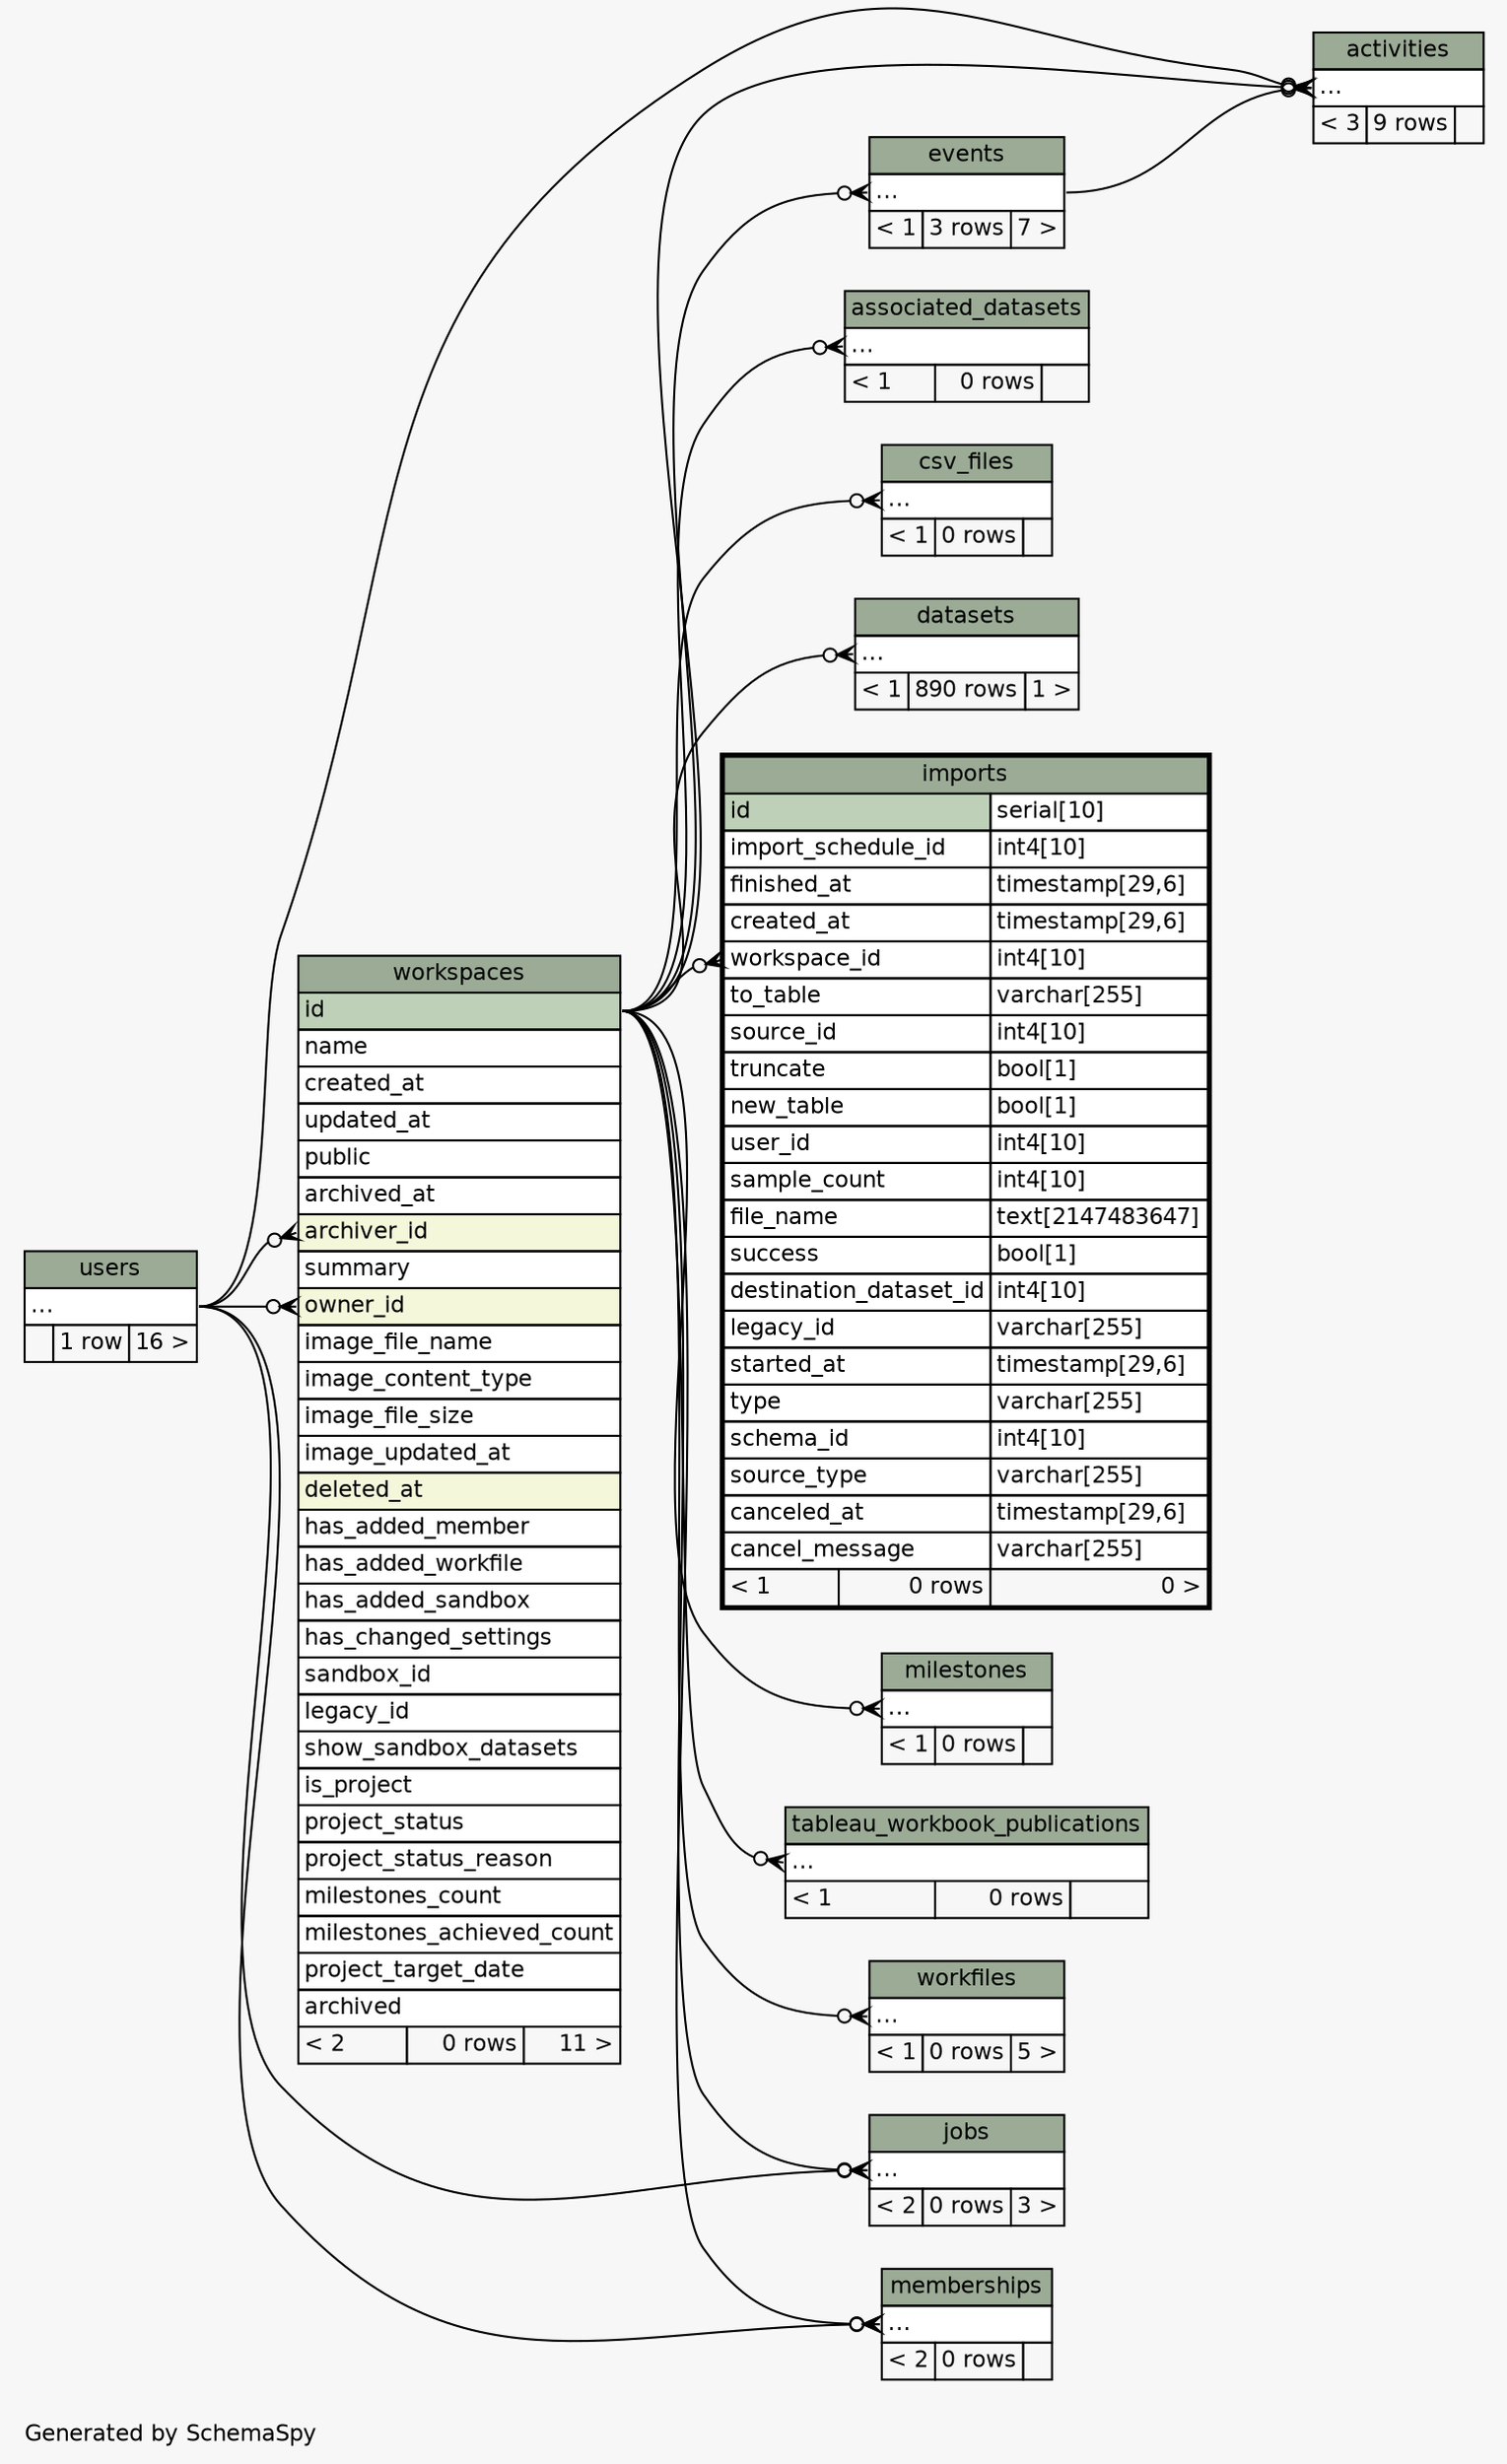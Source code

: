 // dot 2.36.0 on Mac OS X 10.10
// SchemaSpy rev 590
digraph "twoDegreesRelationshipsDiagram" {
  graph [
    rankdir="RL"
    bgcolor="#f7f7f7"
    label="\nGenerated by SchemaSpy"
    labeljust="l"
    nodesep="0.18"
    ranksep="0.46"
    fontname="Helvetica"
    fontsize="11"
  ];
  node [
    fontname="Helvetica"
    fontsize="11"
    shape="plaintext"
  ];
  edge [
    arrowsize="0.8"
  ];
  "activities":"elipses":w -> "users":"elipses":e [arrowhead=none dir=back arrowtail=crowodot];
  "activities":"elipses":w -> "workspaces":"id":e [arrowhead=none dir=back arrowtail=crowodot];
  "activities":"elipses":w -> "events":"elipses":e [arrowhead=none dir=back arrowtail=crowodot];
  "associated_datasets":"elipses":w -> "workspaces":"id":e [arrowhead=none dir=back arrowtail=crowodot];
  "csv_files":"elipses":w -> "workspaces":"id":e [arrowhead=none dir=back arrowtail=crowodot];
  "datasets":"elipses":w -> "workspaces":"id":e [arrowhead=none dir=back arrowtail=crowodot];
  "events":"elipses":w -> "workspaces":"id":e [arrowhead=none dir=back arrowtail=crowodot];
  "imports":"workspace_id":w -> "workspaces":"id":e [arrowhead=none dir=back arrowtail=crowodot];
  "jobs":"elipses":w -> "users":"elipses":e [arrowhead=none dir=back arrowtail=crowodot];
  "jobs":"elipses":w -> "workspaces":"id":e [arrowhead=none dir=back arrowtail=crowodot];
  "memberships":"elipses":w -> "users":"elipses":e [arrowhead=none dir=back arrowtail=crowodot];
  "memberships":"elipses":w -> "workspaces":"id":e [arrowhead=none dir=back arrowtail=crowodot];
  "milestones":"elipses":w -> "workspaces":"id":e [arrowhead=none dir=back arrowtail=crowodot];
  "tableau_workbook_publications":"elipses":w -> "workspaces":"id":e [arrowhead=none dir=back arrowtail=crowodot];
  "workfiles":"elipses":w -> "workspaces":"id":e [arrowhead=none dir=back arrowtail=crowodot];
  "workspaces":"archiver_id":w -> "users":"elipses":e [arrowhead=none dir=back arrowtail=crowodot];
  "workspaces":"owner_id":w -> "users":"elipses":e [arrowhead=none dir=back arrowtail=crowodot];
  "activities" [
    label=<
    <TABLE BORDER="0" CELLBORDER="1" CELLSPACING="0" BGCOLOR="#ffffff">
      <TR><TD COLSPAN="3" BGCOLOR="#9bab96" ALIGN="CENTER">activities</TD></TR>
      <TR><TD PORT="elipses" COLSPAN="3" ALIGN="LEFT">...</TD></TR>
      <TR><TD ALIGN="LEFT" BGCOLOR="#f7f7f7">&lt; 3</TD><TD ALIGN="RIGHT" BGCOLOR="#f7f7f7">9 rows</TD><TD ALIGN="RIGHT" BGCOLOR="#f7f7f7">  </TD></TR>
    </TABLE>>
    URL="activities.html"
    tooltip="activities"
  ];
  "associated_datasets" [
    label=<
    <TABLE BORDER="0" CELLBORDER="1" CELLSPACING="0" BGCOLOR="#ffffff">
      <TR><TD COLSPAN="3" BGCOLOR="#9bab96" ALIGN="CENTER">associated_datasets</TD></TR>
      <TR><TD PORT="elipses" COLSPAN="3" ALIGN="LEFT">...</TD></TR>
      <TR><TD ALIGN="LEFT" BGCOLOR="#f7f7f7">&lt; 1</TD><TD ALIGN="RIGHT" BGCOLOR="#f7f7f7">0 rows</TD><TD ALIGN="RIGHT" BGCOLOR="#f7f7f7">  </TD></TR>
    </TABLE>>
    URL="associated_datasets.html"
    tooltip="associated_datasets"
  ];
  "csv_files" [
    label=<
    <TABLE BORDER="0" CELLBORDER="1" CELLSPACING="0" BGCOLOR="#ffffff">
      <TR><TD COLSPAN="3" BGCOLOR="#9bab96" ALIGN="CENTER">csv_files</TD></TR>
      <TR><TD PORT="elipses" COLSPAN="3" ALIGN="LEFT">...</TD></TR>
      <TR><TD ALIGN="LEFT" BGCOLOR="#f7f7f7">&lt; 1</TD><TD ALIGN="RIGHT" BGCOLOR="#f7f7f7">0 rows</TD><TD ALIGN="RIGHT" BGCOLOR="#f7f7f7">  </TD></TR>
    </TABLE>>
    URL="csv_files.html"
    tooltip="csv_files"
  ];
  "datasets" [
    label=<
    <TABLE BORDER="0" CELLBORDER="1" CELLSPACING="0" BGCOLOR="#ffffff">
      <TR><TD COLSPAN="3" BGCOLOR="#9bab96" ALIGN="CENTER">datasets</TD></TR>
      <TR><TD PORT="elipses" COLSPAN="3" ALIGN="LEFT">...</TD></TR>
      <TR><TD ALIGN="LEFT" BGCOLOR="#f7f7f7">&lt; 1</TD><TD ALIGN="RIGHT" BGCOLOR="#f7f7f7">890 rows</TD><TD ALIGN="RIGHT" BGCOLOR="#f7f7f7">1 &gt;</TD></TR>
    </TABLE>>
    URL="datasets.html"
    tooltip="datasets"
  ];
  "events" [
    label=<
    <TABLE BORDER="0" CELLBORDER="1" CELLSPACING="0" BGCOLOR="#ffffff">
      <TR><TD COLSPAN="3" BGCOLOR="#9bab96" ALIGN="CENTER">events</TD></TR>
      <TR><TD PORT="elipses" COLSPAN="3" ALIGN="LEFT">...</TD></TR>
      <TR><TD ALIGN="LEFT" BGCOLOR="#f7f7f7">&lt; 1</TD><TD ALIGN="RIGHT" BGCOLOR="#f7f7f7">3 rows</TD><TD ALIGN="RIGHT" BGCOLOR="#f7f7f7">7 &gt;</TD></TR>
    </TABLE>>
    URL="events.html"
    tooltip="events"
  ];
  "imports" [
    label=<
    <TABLE BORDER="2" CELLBORDER="1" CELLSPACING="0" BGCOLOR="#ffffff">
      <TR><TD COLSPAN="3" BGCOLOR="#9bab96" ALIGN="CENTER">imports</TD></TR>
      <TR><TD PORT="id" COLSPAN="2" BGCOLOR="#bed1b8" ALIGN="LEFT">id</TD><TD PORT="id.type" ALIGN="LEFT">serial[10]</TD></TR>
      <TR><TD PORT="import_schedule_id" COLSPAN="2" ALIGN="LEFT">import_schedule_id</TD><TD PORT="import_schedule_id.type" ALIGN="LEFT">int4[10]</TD></TR>
      <TR><TD PORT="finished_at" COLSPAN="2" ALIGN="LEFT">finished_at</TD><TD PORT="finished_at.type" ALIGN="LEFT">timestamp[29,6]</TD></TR>
      <TR><TD PORT="created_at" COLSPAN="2" ALIGN="LEFT">created_at</TD><TD PORT="created_at.type" ALIGN="LEFT">timestamp[29,6]</TD></TR>
      <TR><TD PORT="workspace_id" COLSPAN="2" ALIGN="LEFT">workspace_id</TD><TD PORT="workspace_id.type" ALIGN="LEFT">int4[10]</TD></TR>
      <TR><TD PORT="to_table" COLSPAN="2" ALIGN="LEFT">to_table</TD><TD PORT="to_table.type" ALIGN="LEFT">varchar[255]</TD></TR>
      <TR><TD PORT="source_id" COLSPAN="2" ALIGN="LEFT">source_id</TD><TD PORT="source_id.type" ALIGN="LEFT">int4[10]</TD></TR>
      <TR><TD PORT="truncate" COLSPAN="2" ALIGN="LEFT">truncate</TD><TD PORT="truncate.type" ALIGN="LEFT">bool[1]</TD></TR>
      <TR><TD PORT="new_table" COLSPAN="2" ALIGN="LEFT">new_table</TD><TD PORT="new_table.type" ALIGN="LEFT">bool[1]</TD></TR>
      <TR><TD PORT="user_id" COLSPAN="2" ALIGN="LEFT">user_id</TD><TD PORT="user_id.type" ALIGN="LEFT">int4[10]</TD></TR>
      <TR><TD PORT="sample_count" COLSPAN="2" ALIGN="LEFT">sample_count</TD><TD PORT="sample_count.type" ALIGN="LEFT">int4[10]</TD></TR>
      <TR><TD PORT="file_name" COLSPAN="2" ALIGN="LEFT">file_name</TD><TD PORT="file_name.type" ALIGN="LEFT">text[2147483647]</TD></TR>
      <TR><TD PORT="success" COLSPAN="2" ALIGN="LEFT">success</TD><TD PORT="success.type" ALIGN="LEFT">bool[1]</TD></TR>
      <TR><TD PORT="destination_dataset_id" COLSPAN="2" ALIGN="LEFT">destination_dataset_id</TD><TD PORT="destination_dataset_id.type" ALIGN="LEFT">int4[10]</TD></TR>
      <TR><TD PORT="legacy_id" COLSPAN="2" ALIGN="LEFT">legacy_id</TD><TD PORT="legacy_id.type" ALIGN="LEFT">varchar[255]</TD></TR>
      <TR><TD PORT="started_at" COLSPAN="2" ALIGN="LEFT">started_at</TD><TD PORT="started_at.type" ALIGN="LEFT">timestamp[29,6]</TD></TR>
      <TR><TD PORT="type" COLSPAN="2" ALIGN="LEFT">type</TD><TD PORT="type.type" ALIGN="LEFT">varchar[255]</TD></TR>
      <TR><TD PORT="schema_id" COLSPAN="2" ALIGN="LEFT">schema_id</TD><TD PORT="schema_id.type" ALIGN="LEFT">int4[10]</TD></TR>
      <TR><TD PORT="source_type" COLSPAN="2" ALIGN="LEFT">source_type</TD><TD PORT="source_type.type" ALIGN="LEFT">varchar[255]</TD></TR>
      <TR><TD PORT="canceled_at" COLSPAN="2" ALIGN="LEFT">canceled_at</TD><TD PORT="canceled_at.type" ALIGN="LEFT">timestamp[29,6]</TD></TR>
      <TR><TD PORT="cancel_message" COLSPAN="2" ALIGN="LEFT">cancel_message</TD><TD PORT="cancel_message.type" ALIGN="LEFT">varchar[255]</TD></TR>
      <TR><TD ALIGN="LEFT" BGCOLOR="#f7f7f7">&lt; 1</TD><TD ALIGN="RIGHT" BGCOLOR="#f7f7f7">0 rows</TD><TD ALIGN="RIGHT" BGCOLOR="#f7f7f7">0 &gt;</TD></TR>
    </TABLE>>
    URL="imports.html"
    tooltip="imports"
  ];
  "jobs" [
    label=<
    <TABLE BORDER="0" CELLBORDER="1" CELLSPACING="0" BGCOLOR="#ffffff">
      <TR><TD COLSPAN="3" BGCOLOR="#9bab96" ALIGN="CENTER">jobs</TD></TR>
      <TR><TD PORT="elipses" COLSPAN="3" ALIGN="LEFT">...</TD></TR>
      <TR><TD ALIGN="LEFT" BGCOLOR="#f7f7f7">&lt; 2</TD><TD ALIGN="RIGHT" BGCOLOR="#f7f7f7">0 rows</TD><TD ALIGN="RIGHT" BGCOLOR="#f7f7f7">3 &gt;</TD></TR>
    </TABLE>>
    URL="jobs.html"
    tooltip="jobs"
  ];
  "memberships" [
    label=<
    <TABLE BORDER="0" CELLBORDER="1" CELLSPACING="0" BGCOLOR="#ffffff">
      <TR><TD COLSPAN="3" BGCOLOR="#9bab96" ALIGN="CENTER">memberships</TD></TR>
      <TR><TD PORT="elipses" COLSPAN="3" ALIGN="LEFT">...</TD></TR>
      <TR><TD ALIGN="LEFT" BGCOLOR="#f7f7f7">&lt; 2</TD><TD ALIGN="RIGHT" BGCOLOR="#f7f7f7">0 rows</TD><TD ALIGN="RIGHT" BGCOLOR="#f7f7f7">  </TD></TR>
    </TABLE>>
    URL="memberships.html"
    tooltip="memberships"
  ];
  "milestones" [
    label=<
    <TABLE BORDER="0" CELLBORDER="1" CELLSPACING="0" BGCOLOR="#ffffff">
      <TR><TD COLSPAN="3" BGCOLOR="#9bab96" ALIGN="CENTER">milestones</TD></TR>
      <TR><TD PORT="elipses" COLSPAN="3" ALIGN="LEFT">...</TD></TR>
      <TR><TD ALIGN="LEFT" BGCOLOR="#f7f7f7">&lt; 1</TD><TD ALIGN="RIGHT" BGCOLOR="#f7f7f7">0 rows</TD><TD ALIGN="RIGHT" BGCOLOR="#f7f7f7">  </TD></TR>
    </TABLE>>
    URL="milestones.html"
    tooltip="milestones"
  ];
  "tableau_workbook_publications" [
    label=<
    <TABLE BORDER="0" CELLBORDER="1" CELLSPACING="0" BGCOLOR="#ffffff">
      <TR><TD COLSPAN="3" BGCOLOR="#9bab96" ALIGN="CENTER">tableau_workbook_publications</TD></TR>
      <TR><TD PORT="elipses" COLSPAN="3" ALIGN="LEFT">...</TD></TR>
      <TR><TD ALIGN="LEFT" BGCOLOR="#f7f7f7">&lt; 1</TD><TD ALIGN="RIGHT" BGCOLOR="#f7f7f7">0 rows</TD><TD ALIGN="RIGHT" BGCOLOR="#f7f7f7">  </TD></TR>
    </TABLE>>
    URL="tableau_workbook_publications.html"
    tooltip="tableau_workbook_publications"
  ];
  "users" [
    label=<
    <TABLE BORDER="0" CELLBORDER="1" CELLSPACING="0" BGCOLOR="#ffffff">
      <TR><TD COLSPAN="3" BGCOLOR="#9bab96" ALIGN="CENTER">users</TD></TR>
      <TR><TD PORT="elipses" COLSPAN="3" ALIGN="LEFT">...</TD></TR>
      <TR><TD ALIGN="LEFT" BGCOLOR="#f7f7f7">  </TD><TD ALIGN="RIGHT" BGCOLOR="#f7f7f7">1 row</TD><TD ALIGN="RIGHT" BGCOLOR="#f7f7f7">16 &gt;</TD></TR>
    </TABLE>>
    URL="users.html"
    tooltip="users"
  ];
  "workfiles" [
    label=<
    <TABLE BORDER="0" CELLBORDER="1" CELLSPACING="0" BGCOLOR="#ffffff">
      <TR><TD COLSPAN="3" BGCOLOR="#9bab96" ALIGN="CENTER">workfiles</TD></TR>
      <TR><TD PORT="elipses" COLSPAN="3" ALIGN="LEFT">...</TD></TR>
      <TR><TD ALIGN="LEFT" BGCOLOR="#f7f7f7">&lt; 1</TD><TD ALIGN="RIGHT" BGCOLOR="#f7f7f7">0 rows</TD><TD ALIGN="RIGHT" BGCOLOR="#f7f7f7">5 &gt;</TD></TR>
    </TABLE>>
    URL="workfiles.html"
    tooltip="workfiles"
  ];
  "workspaces" [
    label=<
    <TABLE BORDER="0" CELLBORDER="1" CELLSPACING="0" BGCOLOR="#ffffff">
      <TR><TD COLSPAN="3" BGCOLOR="#9bab96" ALIGN="CENTER">workspaces</TD></TR>
      <TR><TD PORT="id" COLSPAN="3" BGCOLOR="#bed1b8" ALIGN="LEFT">id</TD></TR>
      <TR><TD PORT="name" COLSPAN="3" ALIGN="LEFT">name</TD></TR>
      <TR><TD PORT="created_at" COLSPAN="3" ALIGN="LEFT">created_at</TD></TR>
      <TR><TD PORT="updated_at" COLSPAN="3" ALIGN="LEFT">updated_at</TD></TR>
      <TR><TD PORT="public" COLSPAN="3" ALIGN="LEFT">public</TD></TR>
      <TR><TD PORT="archived_at" COLSPAN="3" ALIGN="LEFT">archived_at</TD></TR>
      <TR><TD PORT="archiver_id" COLSPAN="3" BGCOLOR="#f4f7da" ALIGN="LEFT">archiver_id</TD></TR>
      <TR><TD PORT="summary" COLSPAN="3" ALIGN="LEFT">summary</TD></TR>
      <TR><TD PORT="owner_id" COLSPAN="3" BGCOLOR="#f4f7da" ALIGN="LEFT">owner_id</TD></TR>
      <TR><TD PORT="image_file_name" COLSPAN="3" ALIGN="LEFT">image_file_name</TD></TR>
      <TR><TD PORT="image_content_type" COLSPAN="3" ALIGN="LEFT">image_content_type</TD></TR>
      <TR><TD PORT="image_file_size" COLSPAN="3" ALIGN="LEFT">image_file_size</TD></TR>
      <TR><TD PORT="image_updated_at" COLSPAN="3" ALIGN="LEFT">image_updated_at</TD></TR>
      <TR><TD PORT="deleted_at" COLSPAN="3" BGCOLOR="#f4f7da" ALIGN="LEFT">deleted_at</TD></TR>
      <TR><TD PORT="has_added_member" COLSPAN="3" ALIGN="LEFT">has_added_member</TD></TR>
      <TR><TD PORT="has_added_workfile" COLSPAN="3" ALIGN="LEFT">has_added_workfile</TD></TR>
      <TR><TD PORT="has_added_sandbox" COLSPAN="3" ALIGN="LEFT">has_added_sandbox</TD></TR>
      <TR><TD PORT="has_changed_settings" COLSPAN="3" ALIGN="LEFT">has_changed_settings</TD></TR>
      <TR><TD PORT="sandbox_id" COLSPAN="3" ALIGN="LEFT">sandbox_id</TD></TR>
      <TR><TD PORT="legacy_id" COLSPAN="3" ALIGN="LEFT">legacy_id</TD></TR>
      <TR><TD PORT="show_sandbox_datasets" COLSPAN="3" ALIGN="LEFT">show_sandbox_datasets</TD></TR>
      <TR><TD PORT="is_project" COLSPAN="3" ALIGN="LEFT">is_project</TD></TR>
      <TR><TD PORT="project_status" COLSPAN="3" ALIGN="LEFT">project_status</TD></TR>
      <TR><TD PORT="project_status_reason" COLSPAN="3" ALIGN="LEFT">project_status_reason</TD></TR>
      <TR><TD PORT="milestones_count" COLSPAN="3" ALIGN="LEFT">milestones_count</TD></TR>
      <TR><TD PORT="milestones_achieved_count" COLSPAN="3" ALIGN="LEFT">milestones_achieved_count</TD></TR>
      <TR><TD PORT="project_target_date" COLSPAN="3" ALIGN="LEFT">project_target_date</TD></TR>
      <TR><TD PORT="archived" COLSPAN="3" ALIGN="LEFT">archived</TD></TR>
      <TR><TD ALIGN="LEFT" BGCOLOR="#f7f7f7">&lt; 2</TD><TD ALIGN="RIGHT" BGCOLOR="#f7f7f7">0 rows</TD><TD ALIGN="RIGHT" BGCOLOR="#f7f7f7">11 &gt;</TD></TR>
    </TABLE>>
    URL="workspaces.html"
    tooltip="workspaces"
  ];
}
